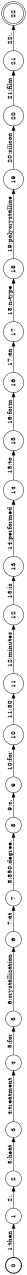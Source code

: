 digraph FST {
rankdir = LR;
size = "8.5,11";
label = "";
center = 1;
orientation = Landscape;
ranksep = "0.4";
nodesep = "0.25";
0 [label = "0", shape = circle, style = bold, fontsize = 14]
	0 -> 1 [label = "1:then", fontsize = 14];
1 [label = "1", shape = circle, style = solid, fontsize = 14]
	1 -> 2 [label = "2:,", fontsize = 14];
2 [label = "2", shape = circle, style = solid, fontsize = 14]
	2 -> 3 [label = "3:heat", fontsize = 14];
3 [label = "3", shape = circle, style = solid, fontsize = 14]
	3 -> 4 [label = "4:treatment", fontsize = 14];
4 [label = "4", shape = circle, style = solid, fontsize = 14]
	4 -> 5 [label = "5:for", fontsize = 14];
5 [label = "5", shape = circle, style = solid, fontsize = 14]
	5 -> 6 [label = "6:crystallization", fontsize = 14];
6 [label = "6", shape = circle, style = solid, fontsize = 14]
	6 -> 7 [label = "7:at", fontsize = 14];
7 [label = "7", shape = circle, style = solid, fontsize = 14]
	7 -> 8 [label = "8:850.degree.", fontsize = 14];
8 [label = "8", shape = circle, style = solid, fontsize = 14]
	8 -> 9 [label = "9:c.", fontsize = 14];
9 [label = "9", shape = circle, style = solid, fontsize = 14]
	9 -> 10 [label = "10:for", fontsize = 14];
10 [label = "10", shape = circle, style = solid, fontsize = 14]
	10 -> 11 [label = "11:30", fontsize = 14];
11 [label = "11", shape = circle, style = solid, fontsize = 14]
	11 -> 12 [label = "12:minutes", fontsize = 14];
12 [label = "12", shape = circle, style = solid, fontsize = 14]
	12 -> 13 [label = "13:is", fontsize = 14];
13 [label = "13", shape = circle, style = solid, fontsize = 14]
	13 -> 14 [label = "14:performed", fontsize = 14];
14 [label = "14", shape = circle, style = solid, fontsize = 14]
	14 -> 15 [label = "15:to", fontsize = 14];
15 [label = "15", shape = circle, style = solid, fontsize = 14]
	15 -> 16 [label = "16:form", fontsize = 14];
16 [label = "16", shape = circle, style = solid, fontsize = 14]
	16 -> 17 [label = "17:an", fontsize = 14];
17 [label = "17", shape = circle, style = solid, fontsize = 14]
	17 -> 18 [label = "18:n-type", fontsize = 14];
18 [label = "18", shape = circle, style = solid, fontsize = 14]
	18 -> 19 [label = "19:polycrystalline", fontsize = 14];
19 [label = "19", shape = circle, style = solid, fontsize = 14]
	19 -> 20 [label = "20:silicon", fontsize = 14];
20 [label = "20", shape = circle, style = solid, fontsize = 14]
	20 -> 21 [label = "21:film", fontsize = 14];
21 [label = "21", shape = circle, style = solid, fontsize = 14]
	21 -> 22 [label = "22:.", fontsize = 14];
22 [label = "22", shape = doublecircle, style = solid, fontsize = 14]
}
